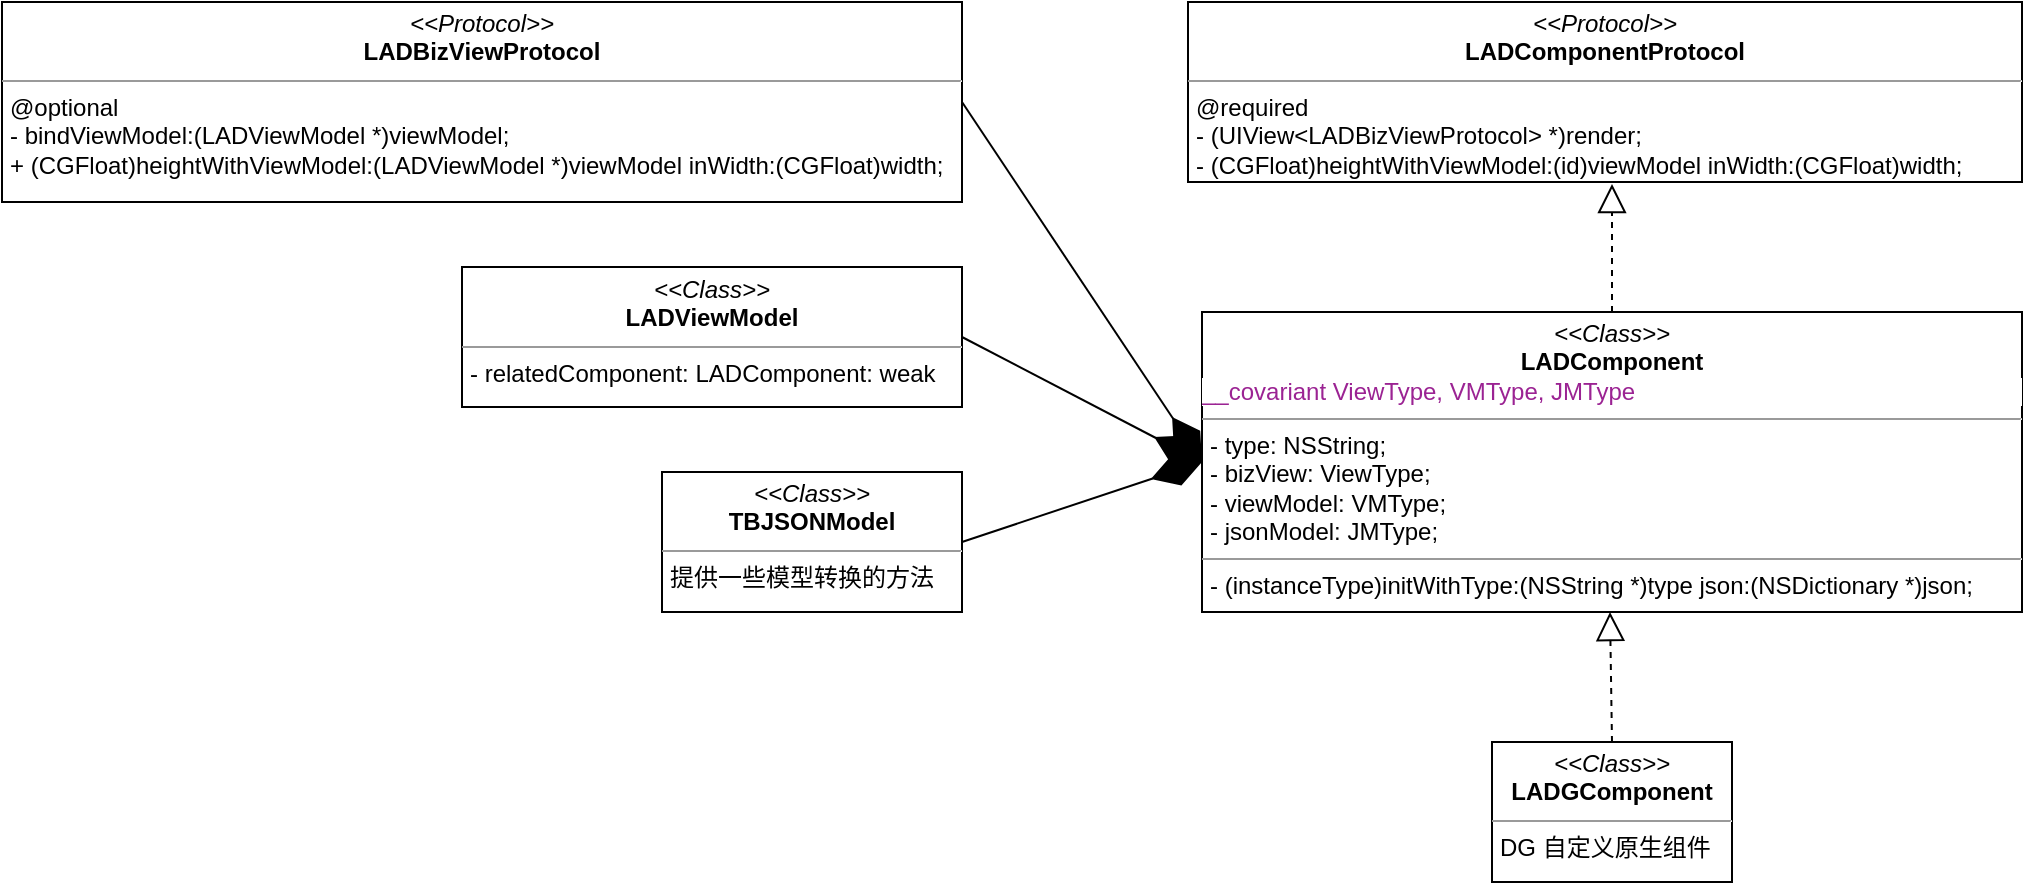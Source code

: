 <mxfile version="12.3.3" type="github" pages="1">
  <diagram id="zlUfGWhfjDobWCDwf9dy" name="Page-1">
    <mxGraphModel dx="1055" dy="559" grid="1" gridSize="10" guides="1" tooltips="1" connect="1" arrows="1" fold="1" page="1" pageScale="1" pageWidth="3300" pageHeight="4681" background="none" math="0" shadow="0">
      <root>
        <mxCell id="0"/>
        <mxCell id="1" parent="0"/>
        <mxCell id="mjjBIHvK_UBFyNg4M1vC-1" value="&lt;p style=&quot;margin: 0px ; margin-top: 4px ; text-align: center&quot;&gt;&lt;i&gt;&amp;lt;&amp;lt;Protocol&amp;gt;&amp;gt;&lt;/i&gt;&lt;br&gt;&lt;b&gt;LADBizViewProtocol&lt;/b&gt;&lt;/p&gt;&lt;hr size=&quot;1&quot;&gt;&lt;p style=&quot;margin: 0px ; margin-left: 4px&quot;&gt;@optional&lt;/p&gt;&lt;p style=&quot;margin: 0px ; margin-left: 4px&quot;&gt;- bindViewModel:(LADViewModel *)viewModel;&lt;br&gt;+ (CGFloat)heightWithViewModel:(LADViewModel *)viewModel inWidth:(CGFloat)width;&lt;/p&gt;" style="verticalAlign=top;align=left;overflow=fill;fontSize=12;fontFamily=Helvetica;html=1;" parent="1" vertex="1">
          <mxGeometry x="110" y="230" width="480" height="100" as="geometry"/>
        </mxCell>
        <mxCell id="fwDVdFy6uPooet7CRrAZ-3" value="&lt;p style=&quot;margin: 0px ; margin-top: 4px ; text-align: center&quot;&gt;&lt;i&gt;&amp;lt;&amp;lt;Class&amp;gt;&amp;gt;&lt;/i&gt;&lt;br&gt;&lt;b&gt;LADViewModel&lt;/b&gt;&lt;/p&gt;&lt;hr size=&quot;1&quot;&gt;&lt;p style=&quot;margin: 0px ; margin-left: 4px&quot;&gt;- relatedComponent: LADComponent: weak&lt;/p&gt;" style="verticalAlign=top;align=left;overflow=fill;fontSize=12;fontFamily=Helvetica;html=1;" parent="1" vertex="1">
          <mxGeometry x="340" y="362.5" width="250" height="70" as="geometry"/>
        </mxCell>
        <mxCell id="fwDVdFy6uPooet7CRrAZ-4" value="&lt;p style=&quot;margin: 0px ; margin-top: 4px ; text-align: center&quot;&gt;&lt;i&gt;&amp;lt;&amp;lt;Class&amp;gt;&amp;gt;&lt;/i&gt;&lt;br&gt;&lt;b&gt;TBJSONModel&lt;/b&gt;&lt;/p&gt;&lt;hr size=&quot;1&quot;&gt;&lt;p style=&quot;margin: 0px ; margin-left: 4px&quot;&gt;提供一些模型转换的方法&lt;/p&gt;" style="verticalAlign=top;align=left;overflow=fill;fontSize=12;fontFamily=Helvetica;html=1;" parent="1" vertex="1">
          <mxGeometry x="440" y="465" width="150" height="70" as="geometry"/>
        </mxCell>
        <mxCell id="fwDVdFy6uPooet7CRrAZ-5" value="&lt;p style=&quot;margin: 0px ; margin-top: 4px ; text-align: center&quot;&gt;&lt;i&gt;&amp;lt;&amp;lt;Protocol&amp;gt;&amp;gt;&lt;/i&gt;&lt;br&gt;&lt;b&gt;LADComponentProtocol&lt;/b&gt;&lt;/p&gt;&lt;hr size=&quot;1&quot;&gt;&lt;p style=&quot;margin: 0px ; margin-left: 4px&quot;&gt;@required&lt;/p&gt;&lt;p style=&quot;margin: 0px ; margin-left: 4px&quot;&gt;- (UIView&amp;lt;LADBizViewProtocol&amp;gt; *)render;&lt;br&gt;- (CGFloat)heightWithViewModel:(id)viewModel inWidth:(CGFloat)width;&lt;/p&gt;" style="verticalAlign=top;align=left;overflow=fill;fontSize=12;fontFamily=Helvetica;html=1;" parent="1" vertex="1">
          <mxGeometry x="703" y="230" width="417" height="90" as="geometry"/>
        </mxCell>
        <mxCell id="fwDVdFy6uPooet7CRrAZ-17" value="" style="endArrow=block;dashed=1;endFill=0;endSize=12;html=1;exitX=0.5;exitY=0;exitDx=0;exitDy=0;" parent="1" source="fwDVdFy6uPooet7CRrAZ-18" edge="1">
          <mxGeometry width="160" relative="1" as="geometry">
            <mxPoint x="935" y="365" as="sourcePoint"/>
            <mxPoint x="915" y="321" as="targetPoint"/>
          </mxGeometry>
        </mxCell>
        <mxCell id="fwDVdFy6uPooet7CRrAZ-18" value="&lt;p style=&quot;margin: 0px ; margin-top: 4px ; text-align: center&quot;&gt;&lt;i&gt;&amp;lt;&amp;lt;Class&amp;gt;&amp;gt;&lt;/i&gt;&lt;br&gt;&lt;b&gt;LADComponent&lt;/b&gt;&lt;/p&gt;&lt;p style=&quot;margin: 0px ; font-stretch: normal ; line-height: normal ; color: rgb(155 , 35 , 147) ; background-color: rgb(255 , 255 , 255)&quot;&gt;__covariant ViewType, VMType, JMType&lt;/p&gt;&lt;hr size=&quot;1&quot;&gt;&lt;p style=&quot;margin: 0px 0px 0px 4px&quot;&gt;- type: NSString;&lt;/p&gt;&lt;p style=&quot;margin: 0px 0px 0px 4px&quot;&gt;- bizView: ViewType;&lt;/p&gt;&lt;p style=&quot;margin: 0px 0px 0px 4px&quot;&gt;- viewModel: VMType;&lt;/p&gt;&lt;p style=&quot;margin: 0px 0px 0px 4px&quot;&gt;- jsonModel: JMType;&lt;/p&gt;&lt;hr size=&quot;1&quot;&gt;&lt;p style=&quot;margin: 0px ; margin-left: 4px&quot;&gt;- (instanceType)initWithType:(NSString *)type json:(NSDictionary *)json;&lt;br&gt;&lt;/p&gt;" style="verticalAlign=top;align=left;overflow=fill;fontSize=12;fontFamily=Helvetica;html=1;" parent="1" vertex="1">
          <mxGeometry x="710" y="385" width="410" height="150" as="geometry"/>
        </mxCell>
        <mxCell id="fwDVdFy6uPooet7CRrAZ-19" value="" style="endArrow=diamondThin;endFill=1;endSize=24;html=1;entryX=0;entryY=0.5;entryDx=0;entryDy=0;exitX=1;exitY=0.5;exitDx=0;exitDy=0;" parent="1" source="mjjBIHvK_UBFyNg4M1vC-1" target="fwDVdFy6uPooet7CRrAZ-18" edge="1">
          <mxGeometry width="160" relative="1" as="geometry">
            <mxPoint x="510" y="450" as="sourcePoint"/>
            <mxPoint x="670" y="450" as="targetPoint"/>
          </mxGeometry>
        </mxCell>
        <mxCell id="fwDVdFy6uPooet7CRrAZ-20" value="" style="endArrow=diamondThin;endFill=1;endSize=24;html=1;entryX=0;entryY=0.5;entryDx=0;entryDy=0;exitX=1;exitY=0.5;exitDx=0;exitDy=0;" parent="1" source="fwDVdFy6uPooet7CRrAZ-3" target="fwDVdFy6uPooet7CRrAZ-18" edge="1">
          <mxGeometry width="160" relative="1" as="geometry">
            <mxPoint x="550" y="410" as="sourcePoint"/>
            <mxPoint x="710" y="410" as="targetPoint"/>
          </mxGeometry>
        </mxCell>
        <mxCell id="fwDVdFy6uPooet7CRrAZ-21" value="" style="endArrow=diamondThin;endFill=1;endSize=24;html=1;entryX=0;entryY=0.5;entryDx=0;entryDy=0;exitX=1;exitY=0.5;exitDx=0;exitDy=0;" parent="1" source="fwDVdFy6uPooet7CRrAZ-4" target="fwDVdFy6uPooet7CRrAZ-18" edge="1">
          <mxGeometry width="160" relative="1" as="geometry">
            <mxPoint x="530" y="520" as="sourcePoint"/>
            <mxPoint x="690" y="520" as="targetPoint"/>
          </mxGeometry>
        </mxCell>
        <mxCell id="ytMMGgfqxpJlKP_XPSY2-10" value="&lt;p style=&quot;margin: 0px ; margin-top: 4px ; text-align: center&quot;&gt;&lt;i&gt;&amp;lt;&amp;lt;Class&amp;gt;&amp;gt;&lt;/i&gt;&lt;br&gt;&lt;b&gt;LADGComponent&lt;/b&gt;&lt;/p&gt;&lt;hr size=&quot;1&quot;&gt;&lt;p style=&quot;margin: 0px ; margin-left: 4px&quot;&gt;DG 自定义原生组件&lt;/p&gt;" style="verticalAlign=top;align=left;overflow=fill;fontSize=12;fontFamily=Helvetica;html=1;" vertex="1" parent="1">
          <mxGeometry x="855" y="600" width="120" height="70" as="geometry"/>
        </mxCell>
        <mxCell id="ytMMGgfqxpJlKP_XPSY2-11" value="" style="endArrow=block;dashed=1;endFill=0;endSize=12;html=1;entryX=0.53;entryY=1.011;entryDx=0;entryDy=0;entryPerimeter=0;exitX=0.5;exitY=0;exitDx=0;exitDy=0;" edge="1" parent="1" source="ytMMGgfqxpJlKP_XPSY2-10">
          <mxGeometry width="160" relative="1" as="geometry">
            <mxPoint x="914" y="599" as="sourcePoint"/>
            <mxPoint x="914" y="534.99" as="targetPoint"/>
          </mxGeometry>
        </mxCell>
      </root>
    </mxGraphModel>
  </diagram>
</mxfile>

